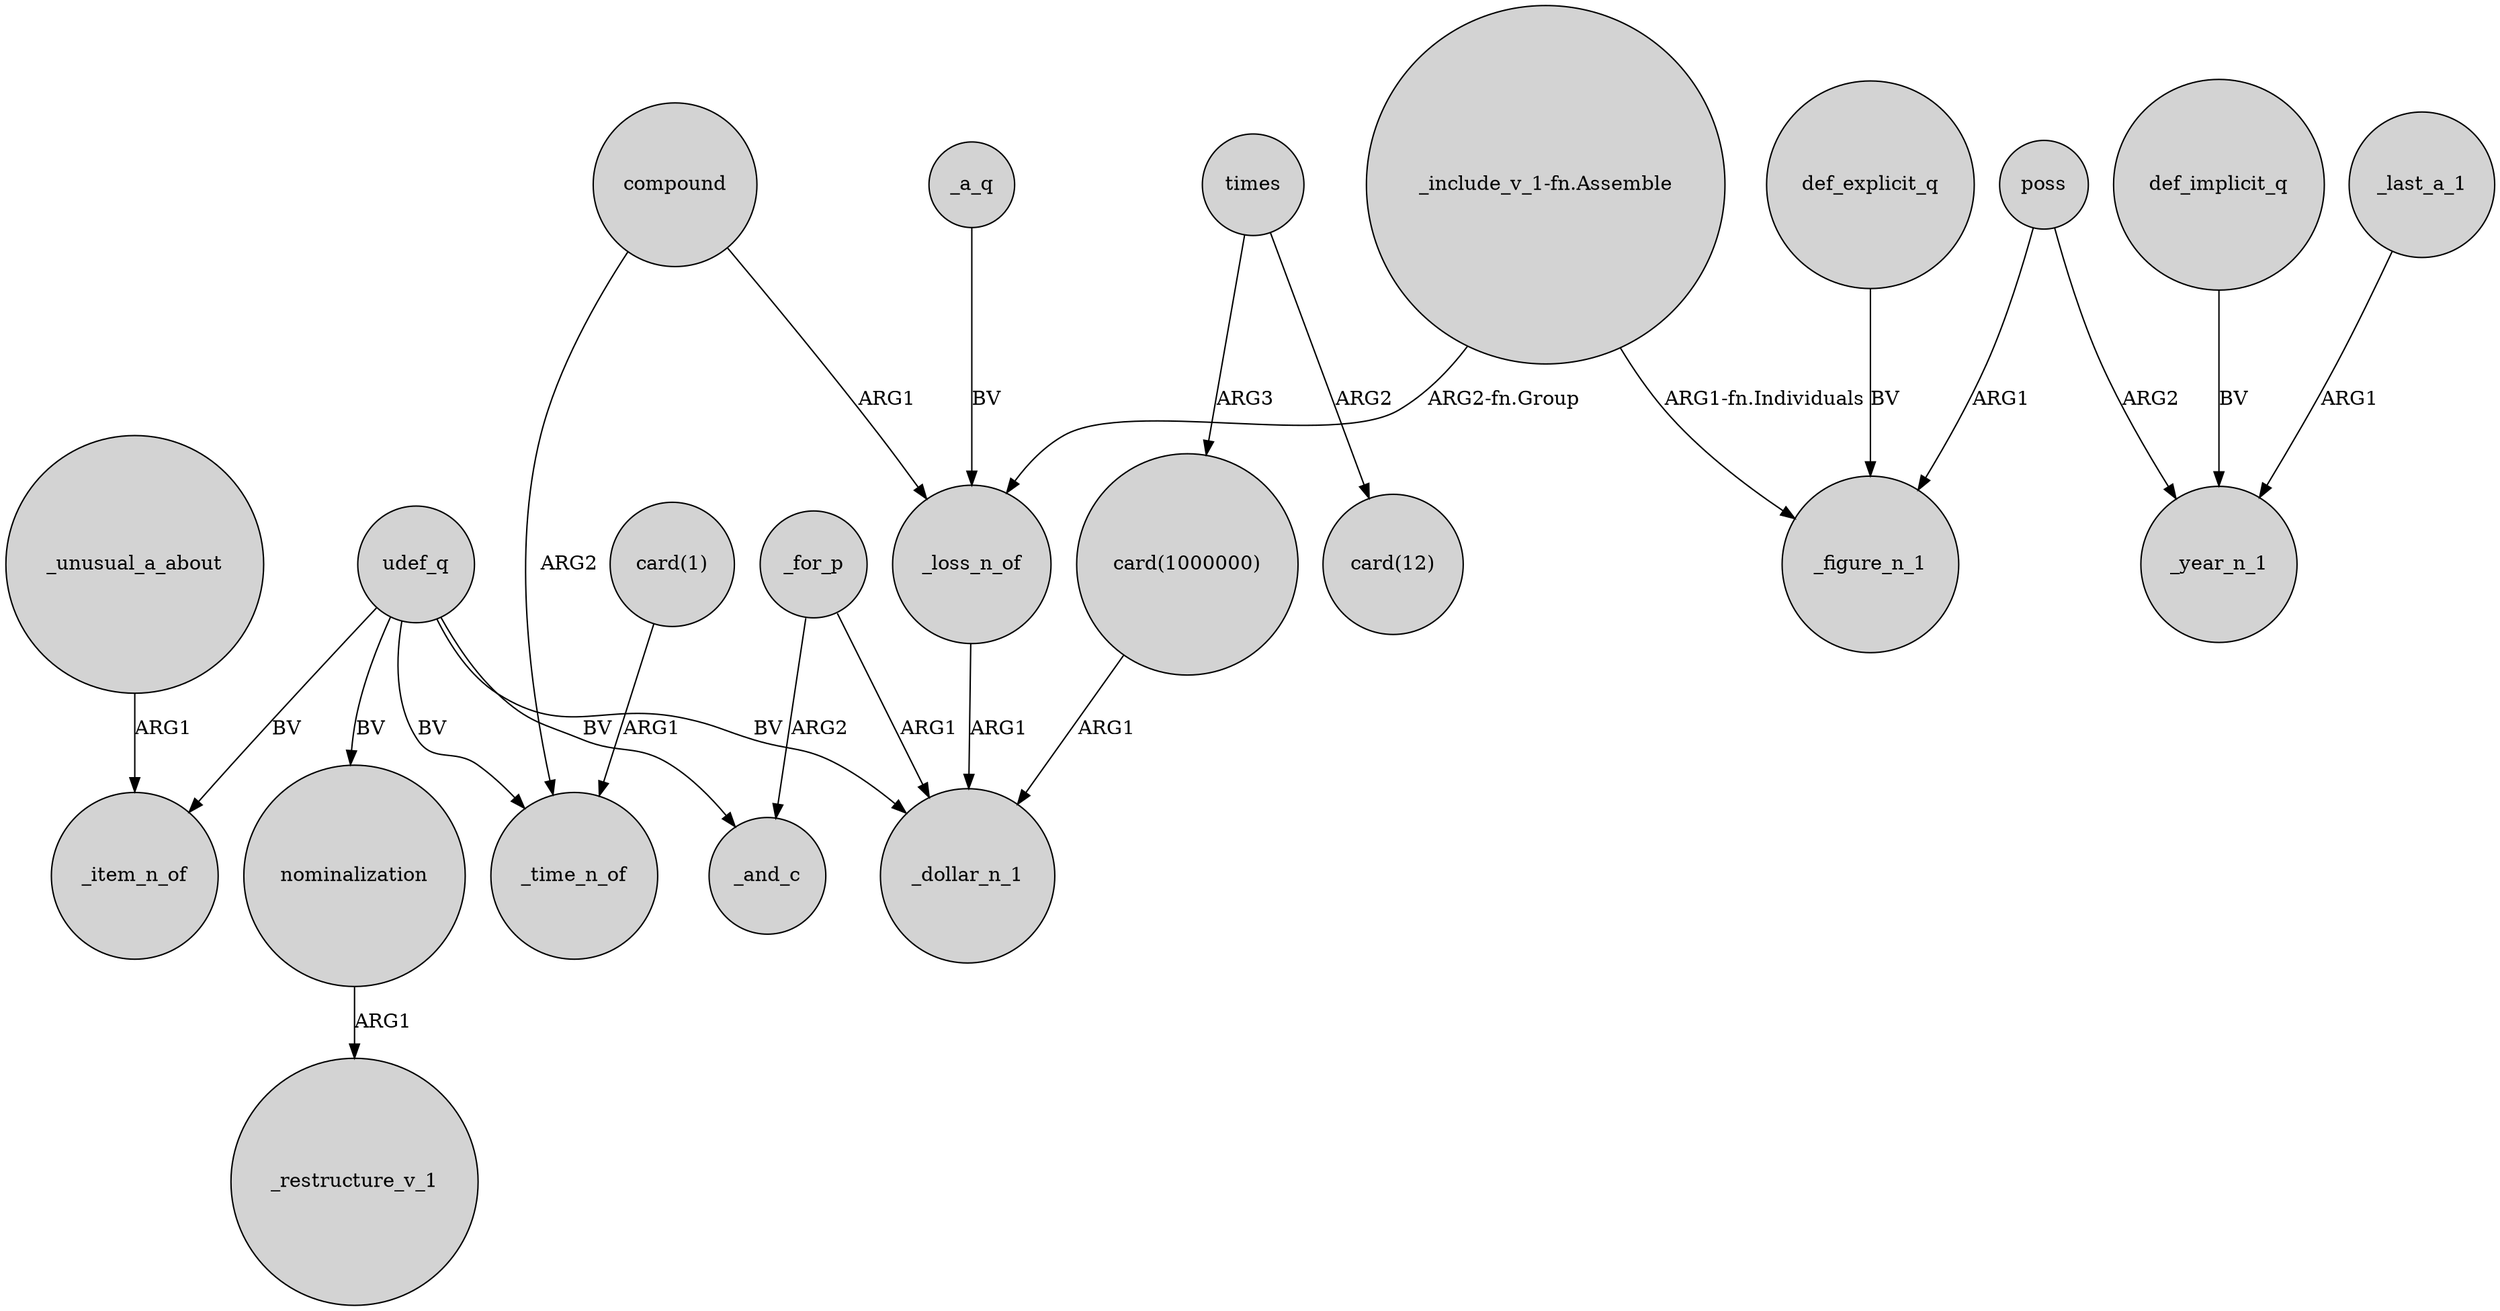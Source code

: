 digraph {
	node [shape=circle style=filled]
	_a_q -> _loss_n_of [label=BV]
	udef_q -> _time_n_of [label=BV]
	_unusual_a_about -> _item_n_of [label=ARG1]
	def_implicit_q -> _year_n_1 [label=BV]
	_loss_n_of -> _dollar_n_1 [label=ARG1]
	udef_q -> nominalization [label=BV]
	times -> "card(1000000)" [label=ARG3]
	poss -> _year_n_1 [label=ARG2]
	udef_q -> _and_c [label=BV]
	compound -> _loss_n_of [label=ARG1]
	nominalization -> _restructure_v_1 [label=ARG1]
	poss -> _figure_n_1 [label=ARG1]
	times -> "card(12)" [label=ARG2]
	_last_a_1 -> _year_n_1 [label=ARG1]
	def_explicit_q -> _figure_n_1 [label=BV]
	udef_q -> _dollar_n_1 [label=BV]
	"card(1000000)" -> _dollar_n_1 [label=ARG1]
	_for_p -> _dollar_n_1 [label=ARG1]
	"card(1)" -> _time_n_of [label=ARG1]
	compound -> _time_n_of [label=ARG2]
	"_include_v_1-fn.Assemble" -> _loss_n_of [label="ARG2-fn.Group"]
	"_include_v_1-fn.Assemble" -> _figure_n_1 [label="ARG1-fn.Individuals"]
	udef_q -> _item_n_of [label=BV]
	_for_p -> _and_c [label=ARG2]
}
